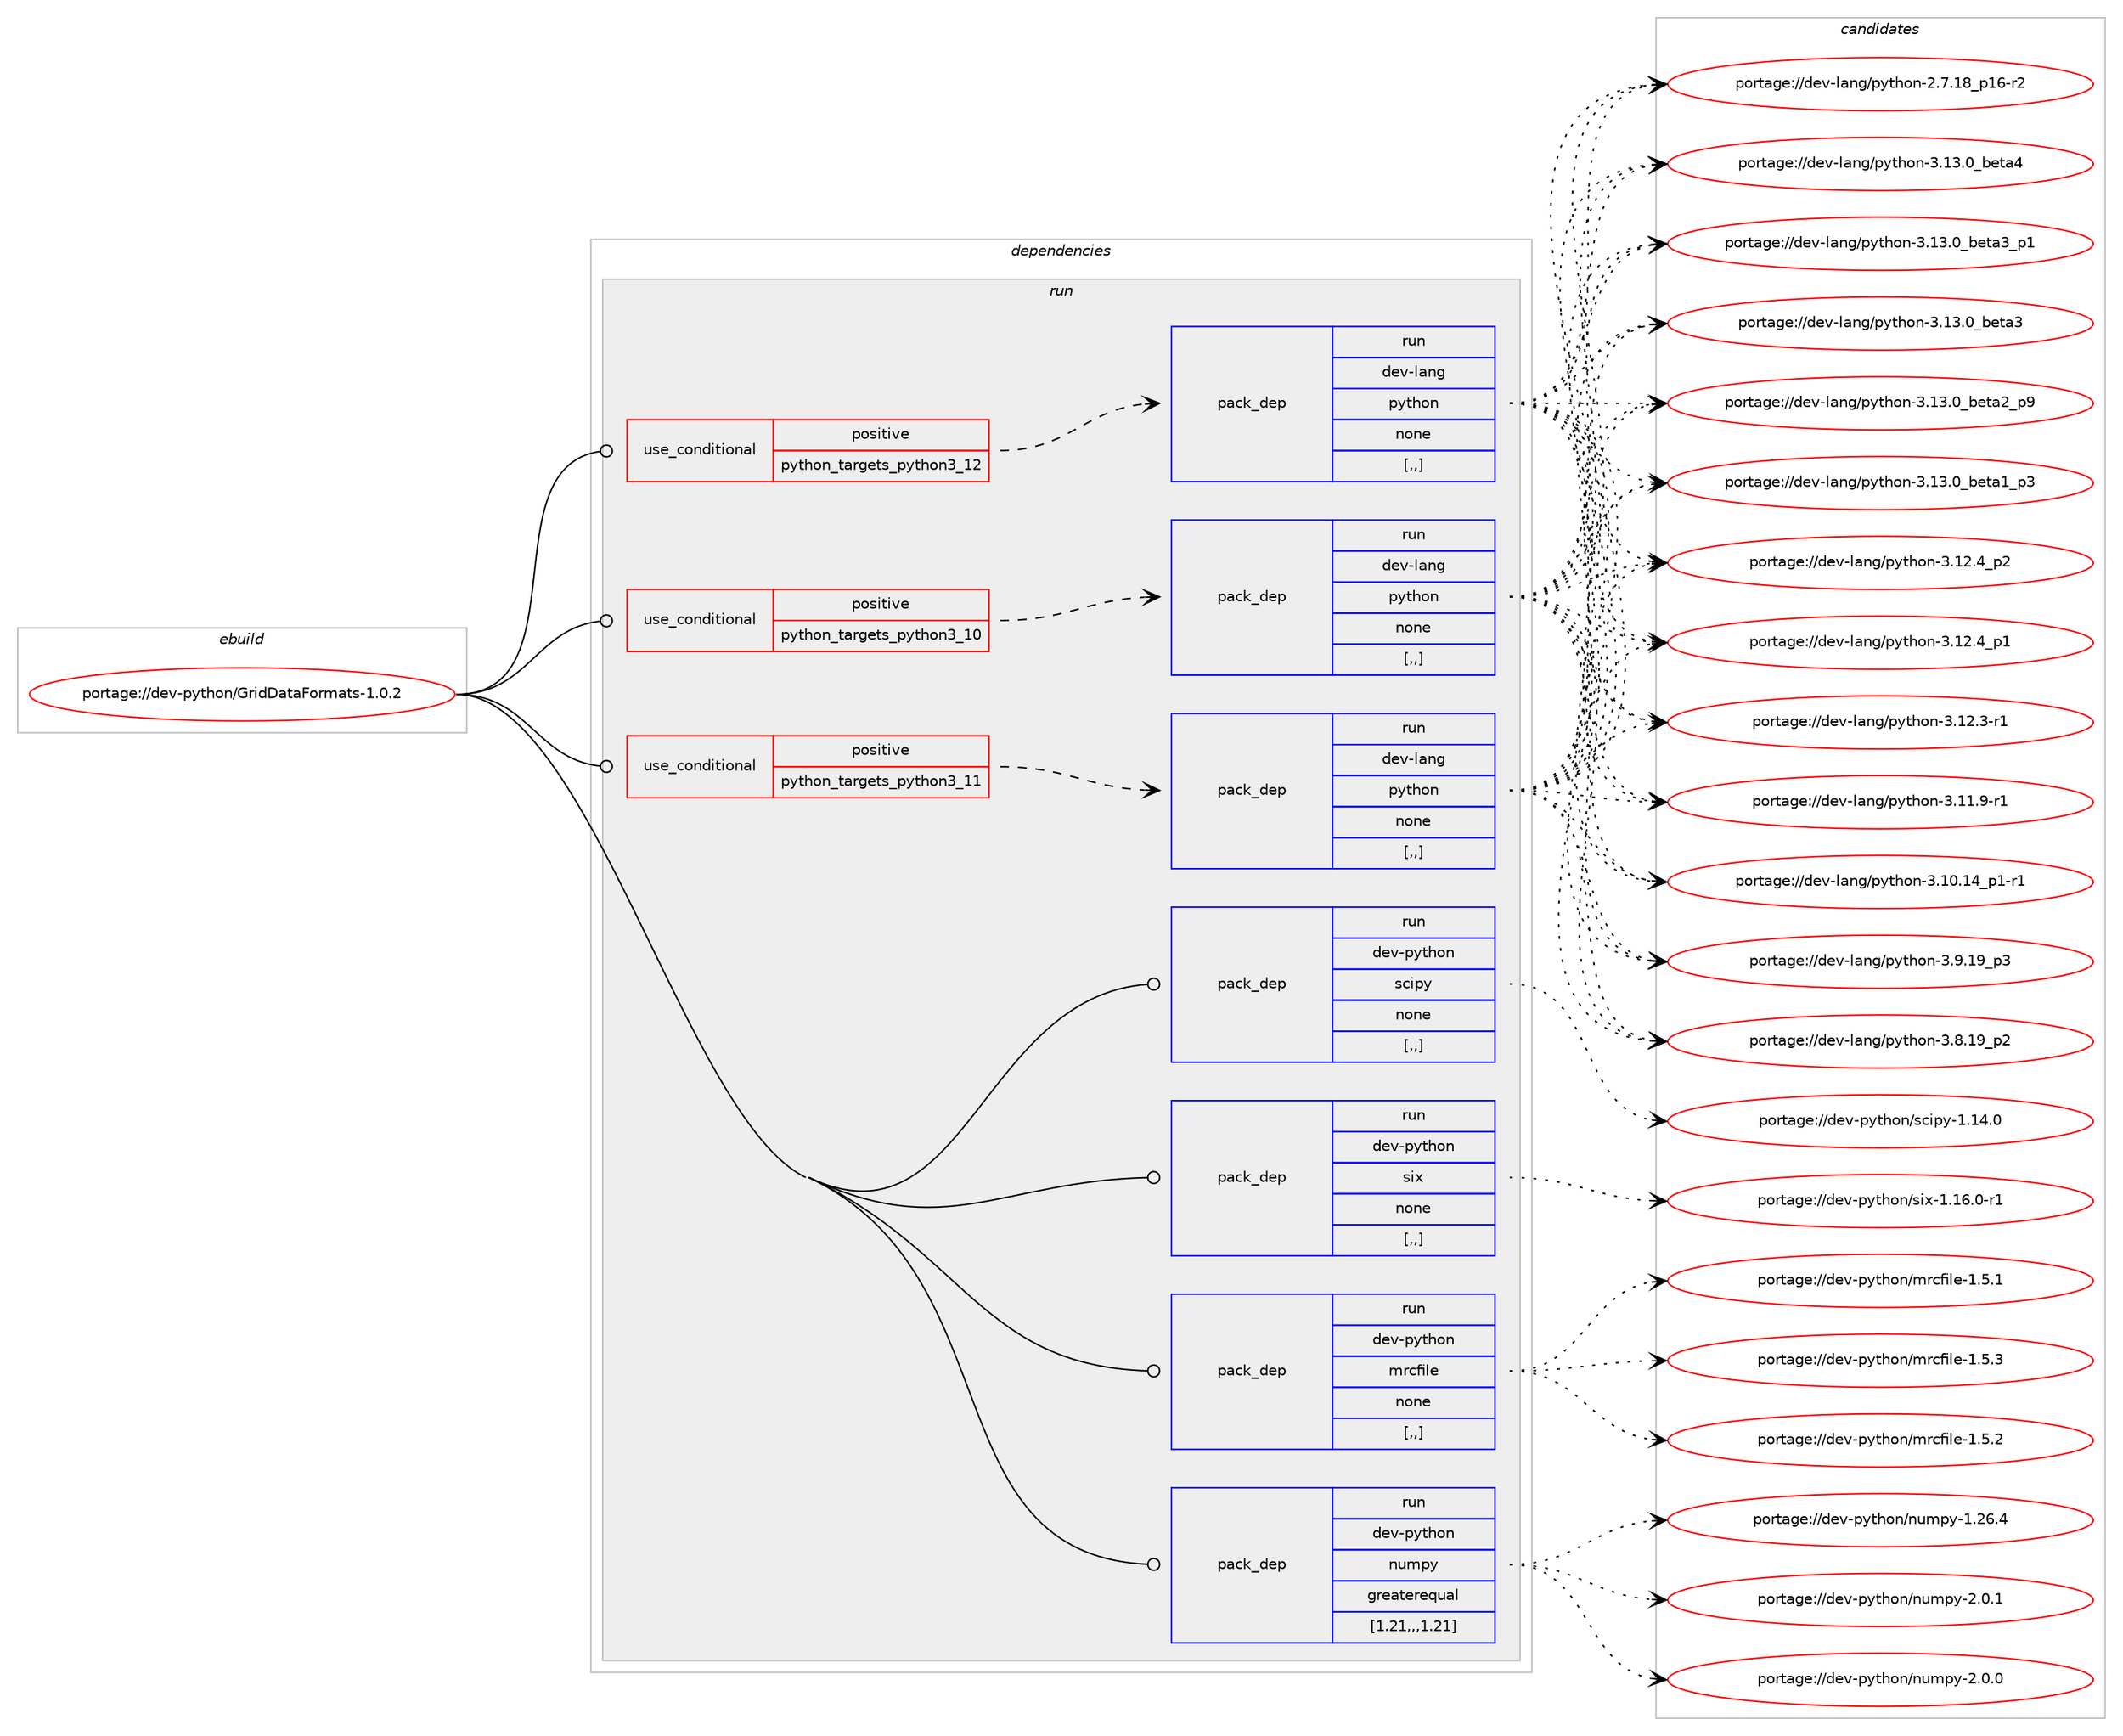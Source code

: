 digraph prolog {

# *************
# Graph options
# *************

newrank=true;
concentrate=true;
compound=true;
graph [rankdir=LR,fontname=Helvetica,fontsize=10,ranksep=1.5];#, ranksep=2.5, nodesep=0.2];
edge  [arrowhead=vee];
node  [fontname=Helvetica,fontsize=10];

# **********
# The ebuild
# **********

subgraph cluster_leftcol {
color=gray;
label=<<i>ebuild</i>>;
id [label="portage://dev-python/GridDataFormats-1.0.2", color=red, width=4, href="../dev-python/GridDataFormats-1.0.2.svg"];
}

# ****************
# The dependencies
# ****************

subgraph cluster_midcol {
color=gray;
label=<<i>dependencies</i>>;
subgraph cluster_compile {
fillcolor="#eeeeee";
style=filled;
label=<<i>compile</i>>;
}
subgraph cluster_compileandrun {
fillcolor="#eeeeee";
style=filled;
label=<<i>compile and run</i>>;
}
subgraph cluster_run {
fillcolor="#eeeeee";
style=filled;
label=<<i>run</i>>;
subgraph cond30505 {
dependency141088 [label=<<TABLE BORDER="0" CELLBORDER="1" CELLSPACING="0" CELLPADDING="4"><TR><TD ROWSPAN="3" CELLPADDING="10">use_conditional</TD></TR><TR><TD>positive</TD></TR><TR><TD>python_targets_python3_10</TD></TR></TABLE>>, shape=none, color=red];
subgraph pack109339 {
dependency141089 [label=<<TABLE BORDER="0" CELLBORDER="1" CELLSPACING="0" CELLPADDING="4" WIDTH="220"><TR><TD ROWSPAN="6" CELLPADDING="30">pack_dep</TD></TR><TR><TD WIDTH="110">run</TD></TR><TR><TD>dev-lang</TD></TR><TR><TD>python</TD></TR><TR><TD>none</TD></TR><TR><TD>[,,]</TD></TR></TABLE>>, shape=none, color=blue];
}
dependency141088:e -> dependency141089:w [weight=20,style="dashed",arrowhead="vee"];
}
id:e -> dependency141088:w [weight=20,style="solid",arrowhead="odot"];
subgraph cond30506 {
dependency141090 [label=<<TABLE BORDER="0" CELLBORDER="1" CELLSPACING="0" CELLPADDING="4"><TR><TD ROWSPAN="3" CELLPADDING="10">use_conditional</TD></TR><TR><TD>positive</TD></TR><TR><TD>python_targets_python3_11</TD></TR></TABLE>>, shape=none, color=red];
subgraph pack109340 {
dependency141091 [label=<<TABLE BORDER="0" CELLBORDER="1" CELLSPACING="0" CELLPADDING="4" WIDTH="220"><TR><TD ROWSPAN="6" CELLPADDING="30">pack_dep</TD></TR><TR><TD WIDTH="110">run</TD></TR><TR><TD>dev-lang</TD></TR><TR><TD>python</TD></TR><TR><TD>none</TD></TR><TR><TD>[,,]</TD></TR></TABLE>>, shape=none, color=blue];
}
dependency141090:e -> dependency141091:w [weight=20,style="dashed",arrowhead="vee"];
}
id:e -> dependency141090:w [weight=20,style="solid",arrowhead="odot"];
subgraph cond30507 {
dependency141092 [label=<<TABLE BORDER="0" CELLBORDER="1" CELLSPACING="0" CELLPADDING="4"><TR><TD ROWSPAN="3" CELLPADDING="10">use_conditional</TD></TR><TR><TD>positive</TD></TR><TR><TD>python_targets_python3_12</TD></TR></TABLE>>, shape=none, color=red];
subgraph pack109341 {
dependency141093 [label=<<TABLE BORDER="0" CELLBORDER="1" CELLSPACING="0" CELLPADDING="4" WIDTH="220"><TR><TD ROWSPAN="6" CELLPADDING="30">pack_dep</TD></TR><TR><TD WIDTH="110">run</TD></TR><TR><TD>dev-lang</TD></TR><TR><TD>python</TD></TR><TR><TD>none</TD></TR><TR><TD>[,,]</TD></TR></TABLE>>, shape=none, color=blue];
}
dependency141092:e -> dependency141093:w [weight=20,style="dashed",arrowhead="vee"];
}
id:e -> dependency141092:w [weight=20,style="solid",arrowhead="odot"];
subgraph pack109342 {
dependency141094 [label=<<TABLE BORDER="0" CELLBORDER="1" CELLSPACING="0" CELLPADDING="4" WIDTH="220"><TR><TD ROWSPAN="6" CELLPADDING="30">pack_dep</TD></TR><TR><TD WIDTH="110">run</TD></TR><TR><TD>dev-python</TD></TR><TR><TD>mrcfile</TD></TR><TR><TD>none</TD></TR><TR><TD>[,,]</TD></TR></TABLE>>, shape=none, color=blue];
}
id:e -> dependency141094:w [weight=20,style="solid",arrowhead="odot"];
subgraph pack109343 {
dependency141095 [label=<<TABLE BORDER="0" CELLBORDER="1" CELLSPACING="0" CELLPADDING="4" WIDTH="220"><TR><TD ROWSPAN="6" CELLPADDING="30">pack_dep</TD></TR><TR><TD WIDTH="110">run</TD></TR><TR><TD>dev-python</TD></TR><TR><TD>numpy</TD></TR><TR><TD>greaterequal</TD></TR><TR><TD>[1.21,,,1.21]</TD></TR></TABLE>>, shape=none, color=blue];
}
id:e -> dependency141095:w [weight=20,style="solid",arrowhead="odot"];
subgraph pack109344 {
dependency141096 [label=<<TABLE BORDER="0" CELLBORDER="1" CELLSPACING="0" CELLPADDING="4" WIDTH="220"><TR><TD ROWSPAN="6" CELLPADDING="30">pack_dep</TD></TR><TR><TD WIDTH="110">run</TD></TR><TR><TD>dev-python</TD></TR><TR><TD>scipy</TD></TR><TR><TD>none</TD></TR><TR><TD>[,,]</TD></TR></TABLE>>, shape=none, color=blue];
}
id:e -> dependency141096:w [weight=20,style="solid",arrowhead="odot"];
subgraph pack109345 {
dependency141097 [label=<<TABLE BORDER="0" CELLBORDER="1" CELLSPACING="0" CELLPADDING="4" WIDTH="220"><TR><TD ROWSPAN="6" CELLPADDING="30">pack_dep</TD></TR><TR><TD WIDTH="110">run</TD></TR><TR><TD>dev-python</TD></TR><TR><TD>six</TD></TR><TR><TD>none</TD></TR><TR><TD>[,,]</TD></TR></TABLE>>, shape=none, color=blue];
}
id:e -> dependency141097:w [weight=20,style="solid",arrowhead="odot"];
}
}

# **************
# The candidates
# **************

subgraph cluster_choices {
rank=same;
color=gray;
label=<<i>candidates</i>>;

subgraph choice109339 {
color=black;
nodesep=1;
choice1001011184510897110103471121211161041111104551464951464895981011169752 [label="portage://dev-lang/python-3.13.0_beta4", color=red, width=4,href="../dev-lang/python-3.13.0_beta4.svg"];
choice10010111845108971101034711212111610411111045514649514648959810111697519511249 [label="portage://dev-lang/python-3.13.0_beta3_p1", color=red, width=4,href="../dev-lang/python-3.13.0_beta3_p1.svg"];
choice1001011184510897110103471121211161041111104551464951464895981011169751 [label="portage://dev-lang/python-3.13.0_beta3", color=red, width=4,href="../dev-lang/python-3.13.0_beta3.svg"];
choice10010111845108971101034711212111610411111045514649514648959810111697509511257 [label="portage://dev-lang/python-3.13.0_beta2_p9", color=red, width=4,href="../dev-lang/python-3.13.0_beta2_p9.svg"];
choice10010111845108971101034711212111610411111045514649514648959810111697499511251 [label="portage://dev-lang/python-3.13.0_beta1_p3", color=red, width=4,href="../dev-lang/python-3.13.0_beta1_p3.svg"];
choice100101118451089711010347112121116104111110455146495046529511250 [label="portage://dev-lang/python-3.12.4_p2", color=red, width=4,href="../dev-lang/python-3.12.4_p2.svg"];
choice100101118451089711010347112121116104111110455146495046529511249 [label="portage://dev-lang/python-3.12.4_p1", color=red, width=4,href="../dev-lang/python-3.12.4_p1.svg"];
choice100101118451089711010347112121116104111110455146495046514511449 [label="portage://dev-lang/python-3.12.3-r1", color=red, width=4,href="../dev-lang/python-3.12.3-r1.svg"];
choice100101118451089711010347112121116104111110455146494946574511449 [label="portage://dev-lang/python-3.11.9-r1", color=red, width=4,href="../dev-lang/python-3.11.9-r1.svg"];
choice100101118451089711010347112121116104111110455146494846495295112494511449 [label="portage://dev-lang/python-3.10.14_p1-r1", color=red, width=4,href="../dev-lang/python-3.10.14_p1-r1.svg"];
choice100101118451089711010347112121116104111110455146574649579511251 [label="portage://dev-lang/python-3.9.19_p3", color=red, width=4,href="../dev-lang/python-3.9.19_p3.svg"];
choice100101118451089711010347112121116104111110455146564649579511250 [label="portage://dev-lang/python-3.8.19_p2", color=red, width=4,href="../dev-lang/python-3.8.19_p2.svg"];
choice100101118451089711010347112121116104111110455046554649569511249544511450 [label="portage://dev-lang/python-2.7.18_p16-r2", color=red, width=4,href="../dev-lang/python-2.7.18_p16-r2.svg"];
dependency141089:e -> choice1001011184510897110103471121211161041111104551464951464895981011169752:w [style=dotted,weight="100"];
dependency141089:e -> choice10010111845108971101034711212111610411111045514649514648959810111697519511249:w [style=dotted,weight="100"];
dependency141089:e -> choice1001011184510897110103471121211161041111104551464951464895981011169751:w [style=dotted,weight="100"];
dependency141089:e -> choice10010111845108971101034711212111610411111045514649514648959810111697509511257:w [style=dotted,weight="100"];
dependency141089:e -> choice10010111845108971101034711212111610411111045514649514648959810111697499511251:w [style=dotted,weight="100"];
dependency141089:e -> choice100101118451089711010347112121116104111110455146495046529511250:w [style=dotted,weight="100"];
dependency141089:e -> choice100101118451089711010347112121116104111110455146495046529511249:w [style=dotted,weight="100"];
dependency141089:e -> choice100101118451089711010347112121116104111110455146495046514511449:w [style=dotted,weight="100"];
dependency141089:e -> choice100101118451089711010347112121116104111110455146494946574511449:w [style=dotted,weight="100"];
dependency141089:e -> choice100101118451089711010347112121116104111110455146494846495295112494511449:w [style=dotted,weight="100"];
dependency141089:e -> choice100101118451089711010347112121116104111110455146574649579511251:w [style=dotted,weight="100"];
dependency141089:e -> choice100101118451089711010347112121116104111110455146564649579511250:w [style=dotted,weight="100"];
dependency141089:e -> choice100101118451089711010347112121116104111110455046554649569511249544511450:w [style=dotted,weight="100"];
}
subgraph choice109340 {
color=black;
nodesep=1;
choice1001011184510897110103471121211161041111104551464951464895981011169752 [label="portage://dev-lang/python-3.13.0_beta4", color=red, width=4,href="../dev-lang/python-3.13.0_beta4.svg"];
choice10010111845108971101034711212111610411111045514649514648959810111697519511249 [label="portage://dev-lang/python-3.13.0_beta3_p1", color=red, width=4,href="../dev-lang/python-3.13.0_beta3_p1.svg"];
choice1001011184510897110103471121211161041111104551464951464895981011169751 [label="portage://dev-lang/python-3.13.0_beta3", color=red, width=4,href="../dev-lang/python-3.13.0_beta3.svg"];
choice10010111845108971101034711212111610411111045514649514648959810111697509511257 [label="portage://dev-lang/python-3.13.0_beta2_p9", color=red, width=4,href="../dev-lang/python-3.13.0_beta2_p9.svg"];
choice10010111845108971101034711212111610411111045514649514648959810111697499511251 [label="portage://dev-lang/python-3.13.0_beta1_p3", color=red, width=4,href="../dev-lang/python-3.13.0_beta1_p3.svg"];
choice100101118451089711010347112121116104111110455146495046529511250 [label="portage://dev-lang/python-3.12.4_p2", color=red, width=4,href="../dev-lang/python-3.12.4_p2.svg"];
choice100101118451089711010347112121116104111110455146495046529511249 [label="portage://dev-lang/python-3.12.4_p1", color=red, width=4,href="../dev-lang/python-3.12.4_p1.svg"];
choice100101118451089711010347112121116104111110455146495046514511449 [label="portage://dev-lang/python-3.12.3-r1", color=red, width=4,href="../dev-lang/python-3.12.3-r1.svg"];
choice100101118451089711010347112121116104111110455146494946574511449 [label="portage://dev-lang/python-3.11.9-r1", color=red, width=4,href="../dev-lang/python-3.11.9-r1.svg"];
choice100101118451089711010347112121116104111110455146494846495295112494511449 [label="portage://dev-lang/python-3.10.14_p1-r1", color=red, width=4,href="../dev-lang/python-3.10.14_p1-r1.svg"];
choice100101118451089711010347112121116104111110455146574649579511251 [label="portage://dev-lang/python-3.9.19_p3", color=red, width=4,href="../dev-lang/python-3.9.19_p3.svg"];
choice100101118451089711010347112121116104111110455146564649579511250 [label="portage://dev-lang/python-3.8.19_p2", color=red, width=4,href="../dev-lang/python-3.8.19_p2.svg"];
choice100101118451089711010347112121116104111110455046554649569511249544511450 [label="portage://dev-lang/python-2.7.18_p16-r2", color=red, width=4,href="../dev-lang/python-2.7.18_p16-r2.svg"];
dependency141091:e -> choice1001011184510897110103471121211161041111104551464951464895981011169752:w [style=dotted,weight="100"];
dependency141091:e -> choice10010111845108971101034711212111610411111045514649514648959810111697519511249:w [style=dotted,weight="100"];
dependency141091:e -> choice1001011184510897110103471121211161041111104551464951464895981011169751:w [style=dotted,weight="100"];
dependency141091:e -> choice10010111845108971101034711212111610411111045514649514648959810111697509511257:w [style=dotted,weight="100"];
dependency141091:e -> choice10010111845108971101034711212111610411111045514649514648959810111697499511251:w [style=dotted,weight="100"];
dependency141091:e -> choice100101118451089711010347112121116104111110455146495046529511250:w [style=dotted,weight="100"];
dependency141091:e -> choice100101118451089711010347112121116104111110455146495046529511249:w [style=dotted,weight="100"];
dependency141091:e -> choice100101118451089711010347112121116104111110455146495046514511449:w [style=dotted,weight="100"];
dependency141091:e -> choice100101118451089711010347112121116104111110455146494946574511449:w [style=dotted,weight="100"];
dependency141091:e -> choice100101118451089711010347112121116104111110455146494846495295112494511449:w [style=dotted,weight="100"];
dependency141091:e -> choice100101118451089711010347112121116104111110455146574649579511251:w [style=dotted,weight="100"];
dependency141091:e -> choice100101118451089711010347112121116104111110455146564649579511250:w [style=dotted,weight="100"];
dependency141091:e -> choice100101118451089711010347112121116104111110455046554649569511249544511450:w [style=dotted,weight="100"];
}
subgraph choice109341 {
color=black;
nodesep=1;
choice1001011184510897110103471121211161041111104551464951464895981011169752 [label="portage://dev-lang/python-3.13.0_beta4", color=red, width=4,href="../dev-lang/python-3.13.0_beta4.svg"];
choice10010111845108971101034711212111610411111045514649514648959810111697519511249 [label="portage://dev-lang/python-3.13.0_beta3_p1", color=red, width=4,href="../dev-lang/python-3.13.0_beta3_p1.svg"];
choice1001011184510897110103471121211161041111104551464951464895981011169751 [label="portage://dev-lang/python-3.13.0_beta3", color=red, width=4,href="../dev-lang/python-3.13.0_beta3.svg"];
choice10010111845108971101034711212111610411111045514649514648959810111697509511257 [label="portage://dev-lang/python-3.13.0_beta2_p9", color=red, width=4,href="../dev-lang/python-3.13.0_beta2_p9.svg"];
choice10010111845108971101034711212111610411111045514649514648959810111697499511251 [label="portage://dev-lang/python-3.13.0_beta1_p3", color=red, width=4,href="../dev-lang/python-3.13.0_beta1_p3.svg"];
choice100101118451089711010347112121116104111110455146495046529511250 [label="portage://dev-lang/python-3.12.4_p2", color=red, width=4,href="../dev-lang/python-3.12.4_p2.svg"];
choice100101118451089711010347112121116104111110455146495046529511249 [label="portage://dev-lang/python-3.12.4_p1", color=red, width=4,href="../dev-lang/python-3.12.4_p1.svg"];
choice100101118451089711010347112121116104111110455146495046514511449 [label="portage://dev-lang/python-3.12.3-r1", color=red, width=4,href="../dev-lang/python-3.12.3-r1.svg"];
choice100101118451089711010347112121116104111110455146494946574511449 [label="portage://dev-lang/python-3.11.9-r1", color=red, width=4,href="../dev-lang/python-3.11.9-r1.svg"];
choice100101118451089711010347112121116104111110455146494846495295112494511449 [label="portage://dev-lang/python-3.10.14_p1-r1", color=red, width=4,href="../dev-lang/python-3.10.14_p1-r1.svg"];
choice100101118451089711010347112121116104111110455146574649579511251 [label="portage://dev-lang/python-3.9.19_p3", color=red, width=4,href="../dev-lang/python-3.9.19_p3.svg"];
choice100101118451089711010347112121116104111110455146564649579511250 [label="portage://dev-lang/python-3.8.19_p2", color=red, width=4,href="../dev-lang/python-3.8.19_p2.svg"];
choice100101118451089711010347112121116104111110455046554649569511249544511450 [label="portage://dev-lang/python-2.7.18_p16-r2", color=red, width=4,href="../dev-lang/python-2.7.18_p16-r2.svg"];
dependency141093:e -> choice1001011184510897110103471121211161041111104551464951464895981011169752:w [style=dotted,weight="100"];
dependency141093:e -> choice10010111845108971101034711212111610411111045514649514648959810111697519511249:w [style=dotted,weight="100"];
dependency141093:e -> choice1001011184510897110103471121211161041111104551464951464895981011169751:w [style=dotted,weight="100"];
dependency141093:e -> choice10010111845108971101034711212111610411111045514649514648959810111697509511257:w [style=dotted,weight="100"];
dependency141093:e -> choice10010111845108971101034711212111610411111045514649514648959810111697499511251:w [style=dotted,weight="100"];
dependency141093:e -> choice100101118451089711010347112121116104111110455146495046529511250:w [style=dotted,weight="100"];
dependency141093:e -> choice100101118451089711010347112121116104111110455146495046529511249:w [style=dotted,weight="100"];
dependency141093:e -> choice100101118451089711010347112121116104111110455146495046514511449:w [style=dotted,weight="100"];
dependency141093:e -> choice100101118451089711010347112121116104111110455146494946574511449:w [style=dotted,weight="100"];
dependency141093:e -> choice100101118451089711010347112121116104111110455146494846495295112494511449:w [style=dotted,weight="100"];
dependency141093:e -> choice100101118451089711010347112121116104111110455146574649579511251:w [style=dotted,weight="100"];
dependency141093:e -> choice100101118451089711010347112121116104111110455146564649579511250:w [style=dotted,weight="100"];
dependency141093:e -> choice100101118451089711010347112121116104111110455046554649569511249544511450:w [style=dotted,weight="100"];
}
subgraph choice109342 {
color=black;
nodesep=1;
choice100101118451121211161041111104710911499102105108101454946534651 [label="portage://dev-python/mrcfile-1.5.3", color=red, width=4,href="../dev-python/mrcfile-1.5.3.svg"];
choice100101118451121211161041111104710911499102105108101454946534650 [label="portage://dev-python/mrcfile-1.5.2", color=red, width=4,href="../dev-python/mrcfile-1.5.2.svg"];
choice100101118451121211161041111104710911499102105108101454946534649 [label="portage://dev-python/mrcfile-1.5.1", color=red, width=4,href="../dev-python/mrcfile-1.5.1.svg"];
dependency141094:e -> choice100101118451121211161041111104710911499102105108101454946534651:w [style=dotted,weight="100"];
dependency141094:e -> choice100101118451121211161041111104710911499102105108101454946534650:w [style=dotted,weight="100"];
dependency141094:e -> choice100101118451121211161041111104710911499102105108101454946534649:w [style=dotted,weight="100"];
}
subgraph choice109343 {
color=black;
nodesep=1;
choice1001011184511212111610411111047110117109112121455046484649 [label="portage://dev-python/numpy-2.0.1", color=red, width=4,href="../dev-python/numpy-2.0.1.svg"];
choice1001011184511212111610411111047110117109112121455046484648 [label="portage://dev-python/numpy-2.0.0", color=red, width=4,href="../dev-python/numpy-2.0.0.svg"];
choice100101118451121211161041111104711011710911212145494650544652 [label="portage://dev-python/numpy-1.26.4", color=red, width=4,href="../dev-python/numpy-1.26.4.svg"];
dependency141095:e -> choice1001011184511212111610411111047110117109112121455046484649:w [style=dotted,weight="100"];
dependency141095:e -> choice1001011184511212111610411111047110117109112121455046484648:w [style=dotted,weight="100"];
dependency141095:e -> choice100101118451121211161041111104711011710911212145494650544652:w [style=dotted,weight="100"];
}
subgraph choice109344 {
color=black;
nodesep=1;
choice10010111845112121116104111110471159910511212145494649524648 [label="portage://dev-python/scipy-1.14.0", color=red, width=4,href="../dev-python/scipy-1.14.0.svg"];
dependency141096:e -> choice10010111845112121116104111110471159910511212145494649524648:w [style=dotted,weight="100"];
}
subgraph choice109345 {
color=black;
nodesep=1;
choice1001011184511212111610411111047115105120454946495446484511449 [label="portage://dev-python/six-1.16.0-r1", color=red, width=4,href="../dev-python/six-1.16.0-r1.svg"];
dependency141097:e -> choice1001011184511212111610411111047115105120454946495446484511449:w [style=dotted,weight="100"];
}
}

}
